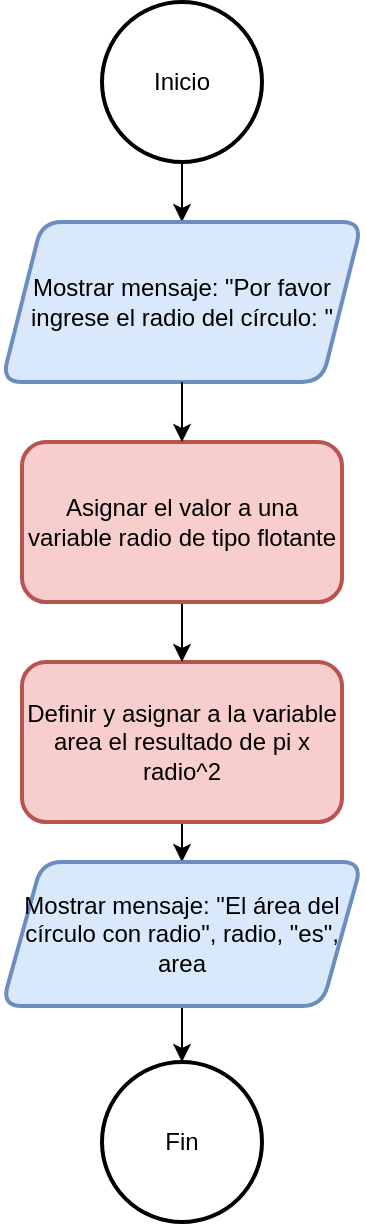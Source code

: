 <mxfile version="24.5.1" type="device">
  <diagram id="C5RBs43oDa-KdzZeNtuy" name="Page-1">
    <mxGraphModel dx="1035" dy="626" grid="1" gridSize="10" guides="1" tooltips="1" connect="1" arrows="1" fold="1" page="1" pageScale="1" pageWidth="827" pageHeight="1169" math="0" shadow="0">
      <root>
        <mxCell id="WIyWlLk6GJQsqaUBKTNV-0" />
        <mxCell id="WIyWlLk6GJQsqaUBKTNV-1" parent="WIyWlLk6GJQsqaUBKTNV-0" />
        <mxCell id="ZNaEtMv2VKEz6VIt9vHe-4" value="" style="edgeStyle=orthogonalEdgeStyle;rounded=0;orthogonalLoop=1;jettySize=auto;html=1;" parent="WIyWlLk6GJQsqaUBKTNV-1" source="ZNaEtMv2VKEz6VIt9vHe-1" target="ZNaEtMv2VKEz6VIt9vHe-3" edge="1">
          <mxGeometry relative="1" as="geometry" />
        </mxCell>
        <mxCell id="ZNaEtMv2VKEz6VIt9vHe-1" value="Inicio" style="strokeWidth=2;html=1;shape=mxgraph.flowchart.start_2;whiteSpace=wrap;" parent="WIyWlLk6GJQsqaUBKTNV-1" vertex="1">
          <mxGeometry x="365" y="140" width="80" height="80" as="geometry" />
        </mxCell>
        <mxCell id="ZNaEtMv2VKEz6VIt9vHe-3" value="Mostrar mensaje: &quot;Por favor ingrese el radio del círculo: &quot;" style="shape=parallelogram;perimeter=parallelogramPerimeter;whiteSpace=wrap;html=1;fixedSize=1;strokeWidth=2;rounded=1;fillColor=#dae8fc;strokeColor=#6c8ebf;" parent="WIyWlLk6GJQsqaUBKTNV-1" vertex="1">
          <mxGeometry x="315" y="250" width="180" height="80" as="geometry" />
        </mxCell>
        <mxCell id="ZNaEtMv2VKEz6VIt9vHe-8" value="" style="edgeStyle=orthogonalEdgeStyle;rounded=0;orthogonalLoop=1;jettySize=auto;html=1;" parent="WIyWlLk6GJQsqaUBKTNV-1" source="ZNaEtMv2VKEz6VIt9vHe-5" target="ZNaEtMv2VKEz6VIt9vHe-7" edge="1">
          <mxGeometry relative="1" as="geometry" />
        </mxCell>
        <mxCell id="ZNaEtMv2VKEz6VIt9vHe-5" value="Definir y asignar a la variable area el resultado de pi x radio^2" style="rounded=1;whiteSpace=wrap;html=1;strokeWidth=2;fillColor=#f8cecc;strokeColor=#b85450;" parent="WIyWlLk6GJQsqaUBKTNV-1" vertex="1">
          <mxGeometry x="325" y="470" width="160" height="80" as="geometry" />
        </mxCell>
        <mxCell id="ZNaEtMv2VKEz6VIt9vHe-10" value="" style="edgeStyle=orthogonalEdgeStyle;rounded=0;orthogonalLoop=1;jettySize=auto;html=1;" parent="WIyWlLk6GJQsqaUBKTNV-1" source="ZNaEtMv2VKEz6VIt9vHe-7" edge="1">
          <mxGeometry relative="1" as="geometry">
            <mxPoint x="405" y="670" as="targetPoint" />
          </mxGeometry>
        </mxCell>
        <mxCell id="ZNaEtMv2VKEz6VIt9vHe-7" value="Mostrar mensaje: &quot;El área del círculo con radio&quot;, radio, &quot;es&quot;, area" style="shape=parallelogram;perimeter=parallelogramPerimeter;whiteSpace=wrap;html=1;fixedSize=1;rounded=1;strokeWidth=2;fillColor=#dae8fc;strokeColor=#6c8ebf;" parent="WIyWlLk6GJQsqaUBKTNV-1" vertex="1">
          <mxGeometry x="315" y="570" width="180" height="72" as="geometry" />
        </mxCell>
        <mxCell id="ZNaEtMv2VKEz6VIt9vHe-9" value="Fin" style="ellipse;whiteSpace=wrap;html=1;rounded=1;strokeWidth=2;" parent="WIyWlLk6GJQsqaUBKTNV-1" vertex="1">
          <mxGeometry x="365" y="670" width="80" height="80" as="geometry" />
        </mxCell>
        <mxCell id="V7o_mjAJWWqKJH0_eS9u-2" style="edgeStyle=orthogonalEdgeStyle;rounded=0;orthogonalLoop=1;jettySize=auto;html=1;exitX=0.5;exitY=1;exitDx=0;exitDy=0;entryX=0.5;entryY=0;entryDx=0;entryDy=0;" edge="1" parent="WIyWlLk6GJQsqaUBKTNV-1" source="V7o_mjAJWWqKJH0_eS9u-0" target="ZNaEtMv2VKEz6VIt9vHe-5">
          <mxGeometry relative="1" as="geometry" />
        </mxCell>
        <mxCell id="V7o_mjAJWWqKJH0_eS9u-0" value="Asignar el valor a una variable radio de tipo flotante" style="rounded=1;whiteSpace=wrap;html=1;strokeWidth=2;fillColor=#f8cecc;strokeColor=#b85450;" vertex="1" parent="WIyWlLk6GJQsqaUBKTNV-1">
          <mxGeometry x="325" y="360" width="160" height="80" as="geometry" />
        </mxCell>
        <mxCell id="V7o_mjAJWWqKJH0_eS9u-3" value="" style="edgeStyle=orthogonalEdgeStyle;rounded=0;orthogonalLoop=1;jettySize=auto;html=1;exitX=0.5;exitY=1;exitDx=0;exitDy=0;entryX=0.5;entryY=0;entryDx=0;entryDy=0;" edge="1" parent="WIyWlLk6GJQsqaUBKTNV-1" source="ZNaEtMv2VKEz6VIt9vHe-3" target="V7o_mjAJWWqKJH0_eS9u-0">
          <mxGeometry relative="1" as="geometry">
            <mxPoint x="415" y="560" as="sourcePoint" />
            <mxPoint x="580" y="400" as="targetPoint" />
          </mxGeometry>
        </mxCell>
      </root>
    </mxGraphModel>
  </diagram>
</mxfile>

